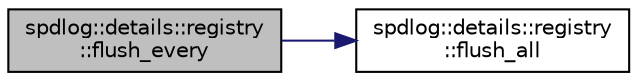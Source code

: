 digraph "spdlog::details::registry::flush_every"
{
  edge [fontname="Helvetica",fontsize="10",labelfontname="Helvetica",labelfontsize="10"];
  node [fontname="Helvetica",fontsize="10",shape=record];
  rankdir="LR";
  Node1 [label="spdlog::details::registry\l::flush_every",height=0.2,width=0.4,color="black", fillcolor="grey75", style="filled" fontcolor="black"];
  Node1 -> Node2 [color="midnightblue",fontsize="10",style="solid",fontname="Helvetica"];
  Node2 [label="spdlog::details::registry\l::flush_all",height=0.2,width=0.4,color="black", fillcolor="white", style="filled",URL="$classspdlog_1_1details_1_1registry.html#a3abe5826eebb056d51dd0dd75beed42d"];
}
